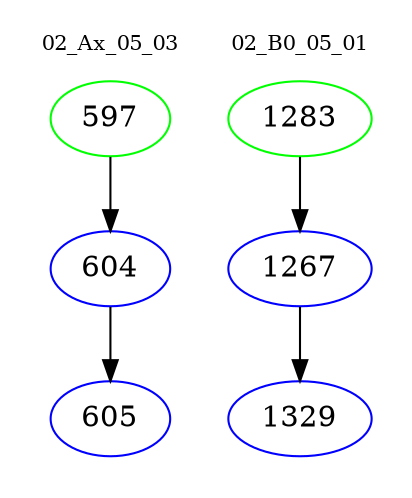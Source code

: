 digraph{
subgraph cluster_0 {
color = white
label = "02_Ax_05_03";
fontsize=10;
T0_597 [label="597", color="green"]
T0_597 -> T0_604 [color="black"]
T0_604 [label="604", color="blue"]
T0_604 -> T0_605 [color="black"]
T0_605 [label="605", color="blue"]
}
subgraph cluster_1 {
color = white
label = "02_B0_05_01";
fontsize=10;
T1_1283 [label="1283", color="green"]
T1_1283 -> T1_1267 [color="black"]
T1_1267 [label="1267", color="blue"]
T1_1267 -> T1_1329 [color="black"]
T1_1329 [label="1329", color="blue"]
}
}
